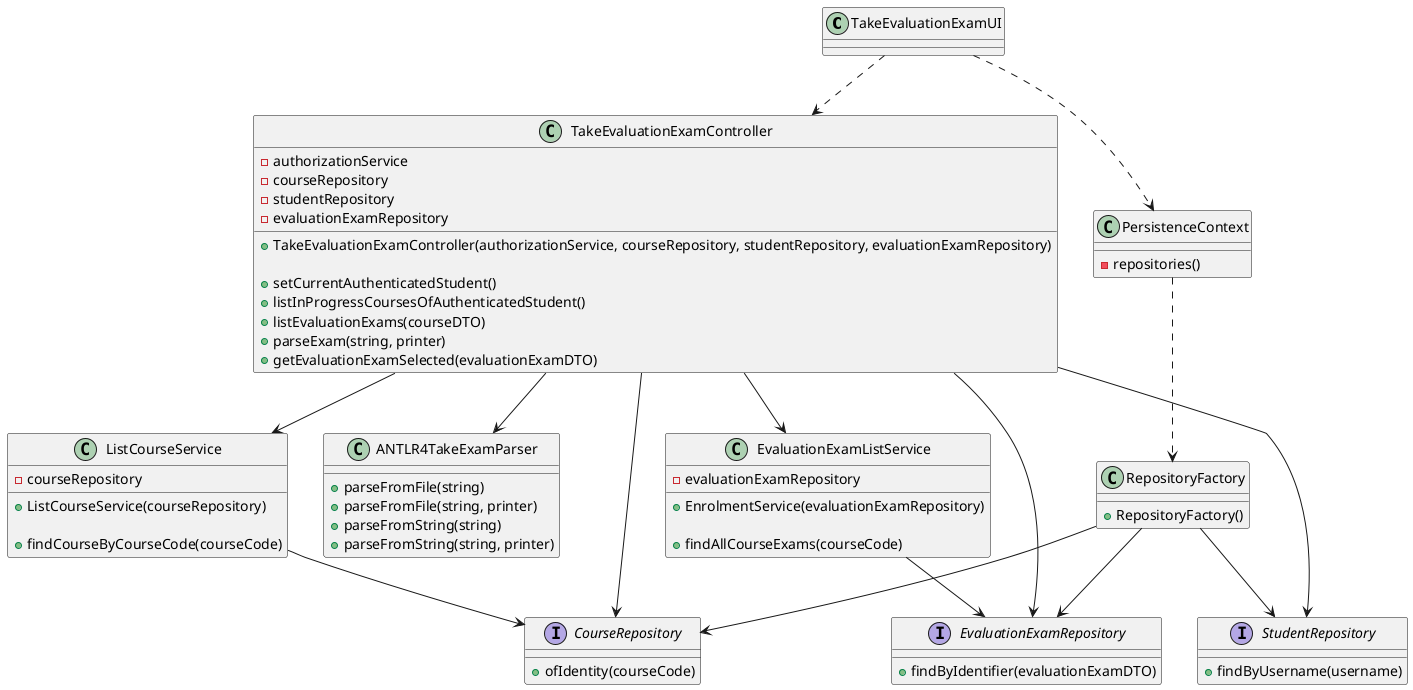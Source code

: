 @startuml US2004_CD

class TakeEvaluationExamUI {}

class TakeEvaluationExamController {
- authorizationService
- courseRepository
- studentRepository
- evaluationExamRepository

+ TakeEvaluationExamController(authorizationService, courseRepository, studentRepository, evaluationExamRepository)

+ setCurrentAuthenticatedStudent()
+ listInProgressCoursesOfAuthenticatedStudent()
+ listEvaluationExams(courseDTO)
+ parseExam(string, printer)
+ getEvaluationExamSelected(evaluationExamDTO)
}

class ANTLR4TakeExamParser {

  + parseFromFile(string)
  + parseFromFile(string, printer)
  + parseFromString(string)
  + parseFromString(string, printer)
}

class ListCourseService {
- courseRepository

+ ListCourseService(courseRepository)

+ findCourseByCourseCode(courseCode)
}

class EvaluationExamListService {
- evaluationExamRepository

+ EnrolmentService(evaluationExamRepository)

+ findAllCourseExams(courseCode)
}

interface EvaluationExamRepository {
  + findByIdentifier(evaluationExamDTO)
}

interface CourseRepository {
  + ofIdentity(courseCode)
}

interface StudentRepository {
  + findByUsername(username)
}

class RepositoryFactory {
  + RepositoryFactory()
}

class PersistenceContext {
  - repositories()
}

TakeEvaluationExamUI ..> TakeEvaluationExamController
TakeEvaluationExamUI ..> PersistenceContext
PersistenceContext ..> RepositoryFactory

RepositoryFactory --> CourseRepository
RepositoryFactory --> EvaluationExamRepository
RepositoryFactory --> StudentRepository

TakeEvaluationExamController --> ANTLR4TakeExamParser
TakeEvaluationExamController --> ListCourseService
TakeEvaluationExamController --> EvaluationExamListService
TakeEvaluationExamController --> EvaluationExamRepository
TakeEvaluationExamController --> CourseRepository
TakeEvaluationExamController --> StudentRepository

ListCourseService --> CourseRepository

EvaluationExamListService --> EvaluationExamRepository


@enduml
